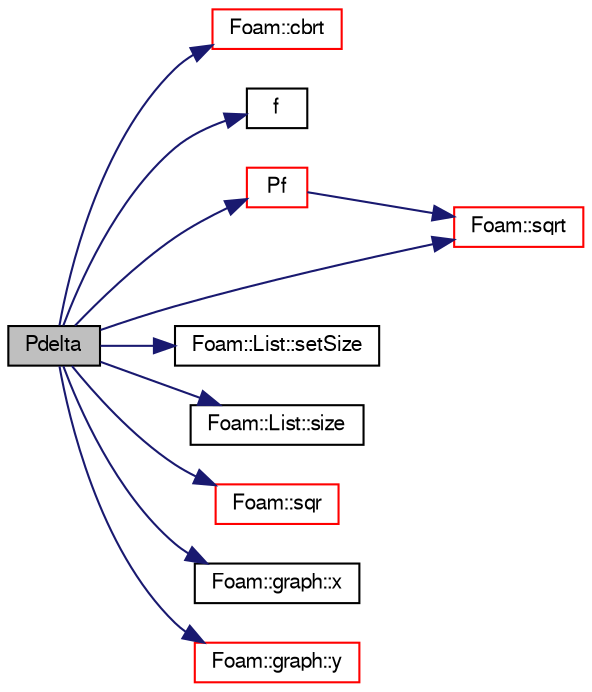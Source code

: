 digraph "Pdelta"
{
  bgcolor="transparent";
  edge [fontname="FreeSans",fontsize="10",labelfontname="FreeSans",labelfontsize="10"];
  node [fontname="FreeSans",fontsize="10",shape=record];
  rankdir="LR";
  Node660 [label="Pdelta",height=0.2,width=0.4,color="black", fillcolor="grey75", style="filled", fontcolor="black"];
  Node660 -> Node661 [color="midnightblue",fontsize="10",style="solid",fontname="FreeSans"];
  Node661 [label="Foam::cbrt",height=0.2,width=0.4,color="red",URL="$a21124.html#aca0b7feea326c0e1e9e04078a319d019"];
  Node660 -> Node667 [color="midnightblue",fontsize="10",style="solid",fontname="FreeSans"];
  Node667 [label="f",height=0.2,width=0.4,color="black",URL="$a17900.html#a888be93833ac7a23170555c69c690288"];
  Node660 -> Node668 [color="midnightblue",fontsize="10",style="solid",fontname="FreeSans"];
  Node668 [label="Pf",height=0.2,width=0.4,color="red",URL="$a28950.html#ae11b7f99d455aef89571ef86c5346460",tooltip="Return the fft of the given pressure data. "];
  Node668 -> Node727 [color="midnightblue",fontsize="10",style="solid",fontname="FreeSans"];
  Node727 [label="Foam::sqrt",height=0.2,width=0.4,color="red",URL="$a21124.html#a8616bd62eebf2342a80222fecb1bda71"];
  Node660 -> Node735 [color="midnightblue",fontsize="10",style="solid",fontname="FreeSans"];
  Node735 [label="Foam::List::setSize",height=0.2,width=0.4,color="black",URL="$a25694.html#aedb985ffeaf1bdbfeccc2a8730405703",tooltip="Reset size of List. "];
  Node660 -> Node724 [color="midnightblue",fontsize="10",style="solid",fontname="FreeSans"];
  Node724 [label="Foam::List::size",height=0.2,width=0.4,color="black",URL="$a25694.html#a8a5f6fa29bd4b500caf186f60245b384",tooltip="Override size to be inconsistent with allocated storage. "];
  Node660 -> Node726 [color="midnightblue",fontsize="10",style="solid",fontname="FreeSans"];
  Node726 [label="Foam::sqr",height=0.2,width=0.4,color="red",URL="$a21124.html#a277dc11c581d53826ab5090b08f3b17b"];
  Node660 -> Node727 [color="midnightblue",fontsize="10",style="solid",fontname="FreeSans"];
  Node660 -> Node736 [color="midnightblue",fontsize="10",style="solid",fontname="FreeSans"];
  Node736 [label="Foam::graph::x",height=0.2,width=0.4,color="black",URL="$a26698.html#a72a9357fb9c71332ba0166c87e03929d"];
  Node660 -> Node737 [color="midnightblue",fontsize="10",style="solid",fontname="FreeSans"];
  Node737 [label="Foam::graph::y",height=0.2,width=0.4,color="red",URL="$a26698.html#a27552edee6f23a4e764f85c3991719a9"];
}
